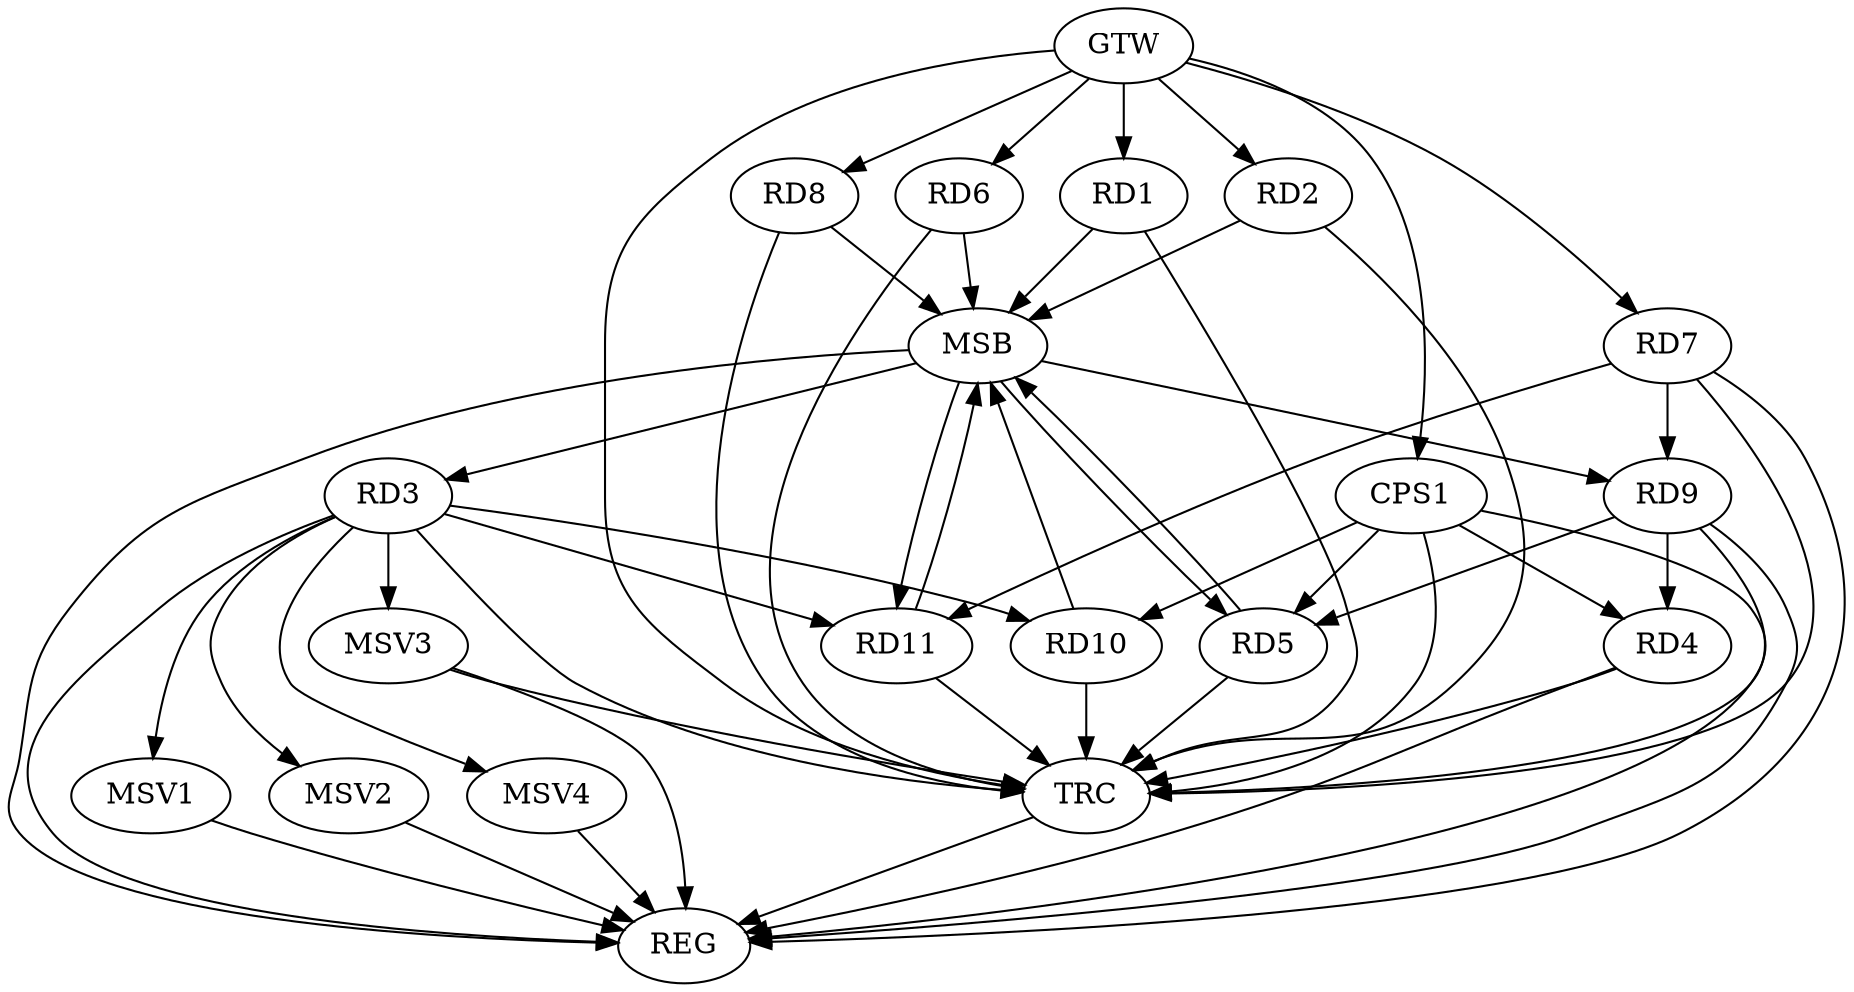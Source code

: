 strict digraph G {
  RD1 [ label="RD1" ];
  RD2 [ label="RD2" ];
  RD3 [ label="RD3" ];
  RD4 [ label="RD4" ];
  RD5 [ label="RD5" ];
  RD6 [ label="RD6" ];
  RD7 [ label="RD7" ];
  RD8 [ label="RD8" ];
  RD9 [ label="RD9" ];
  RD10 [ label="RD10" ];
  RD11 [ label="RD11" ];
  CPS1 [ label="CPS1" ];
  GTW [ label="GTW" ];
  REG [ label="REG" ];
  MSB [ label="MSB" ];
  TRC [ label="TRC" ];
  MSV1 [ label="MSV1" ];
  MSV2 [ label="MSV2" ];
  MSV3 [ label="MSV3" ];
  MSV4 [ label="MSV4" ];
  RD3 -> RD10;
  RD3 -> RD11;
  RD9 -> RD4;
  RD9 -> RD5;
  RD7 -> RD9;
  RD7 -> RD11;
  CPS1 -> RD4;
  CPS1 -> RD5;
  CPS1 -> RD10;
  GTW -> RD1;
  GTW -> RD2;
  GTW -> RD6;
  GTW -> RD7;
  GTW -> RD8;
  GTW -> CPS1;
  RD3 -> REG;
  RD4 -> REG;
  RD7 -> REG;
  RD9 -> REG;
  CPS1 -> REG;
  RD1 -> MSB;
  MSB -> RD3;
  MSB -> REG;
  RD2 -> MSB;
  MSB -> RD11;
  RD5 -> MSB;
  RD6 -> MSB;
  RD8 -> MSB;
  MSB -> RD5;
  RD10 -> MSB;
  RD11 -> MSB;
  MSB -> RD9;
  RD1 -> TRC;
  RD2 -> TRC;
  RD3 -> TRC;
  RD4 -> TRC;
  RD5 -> TRC;
  RD6 -> TRC;
  RD7 -> TRC;
  RD8 -> TRC;
  RD9 -> TRC;
  RD10 -> TRC;
  RD11 -> TRC;
  CPS1 -> TRC;
  GTW -> TRC;
  TRC -> REG;
  RD3 -> MSV1;
  MSV1 -> REG;
  RD3 -> MSV2;
  MSV2 -> REG;
  RD3 -> MSV3;
  MSV3 -> REG;
  MSV3 -> TRC;
  RD3 -> MSV4;
  MSV4 -> REG;
}
